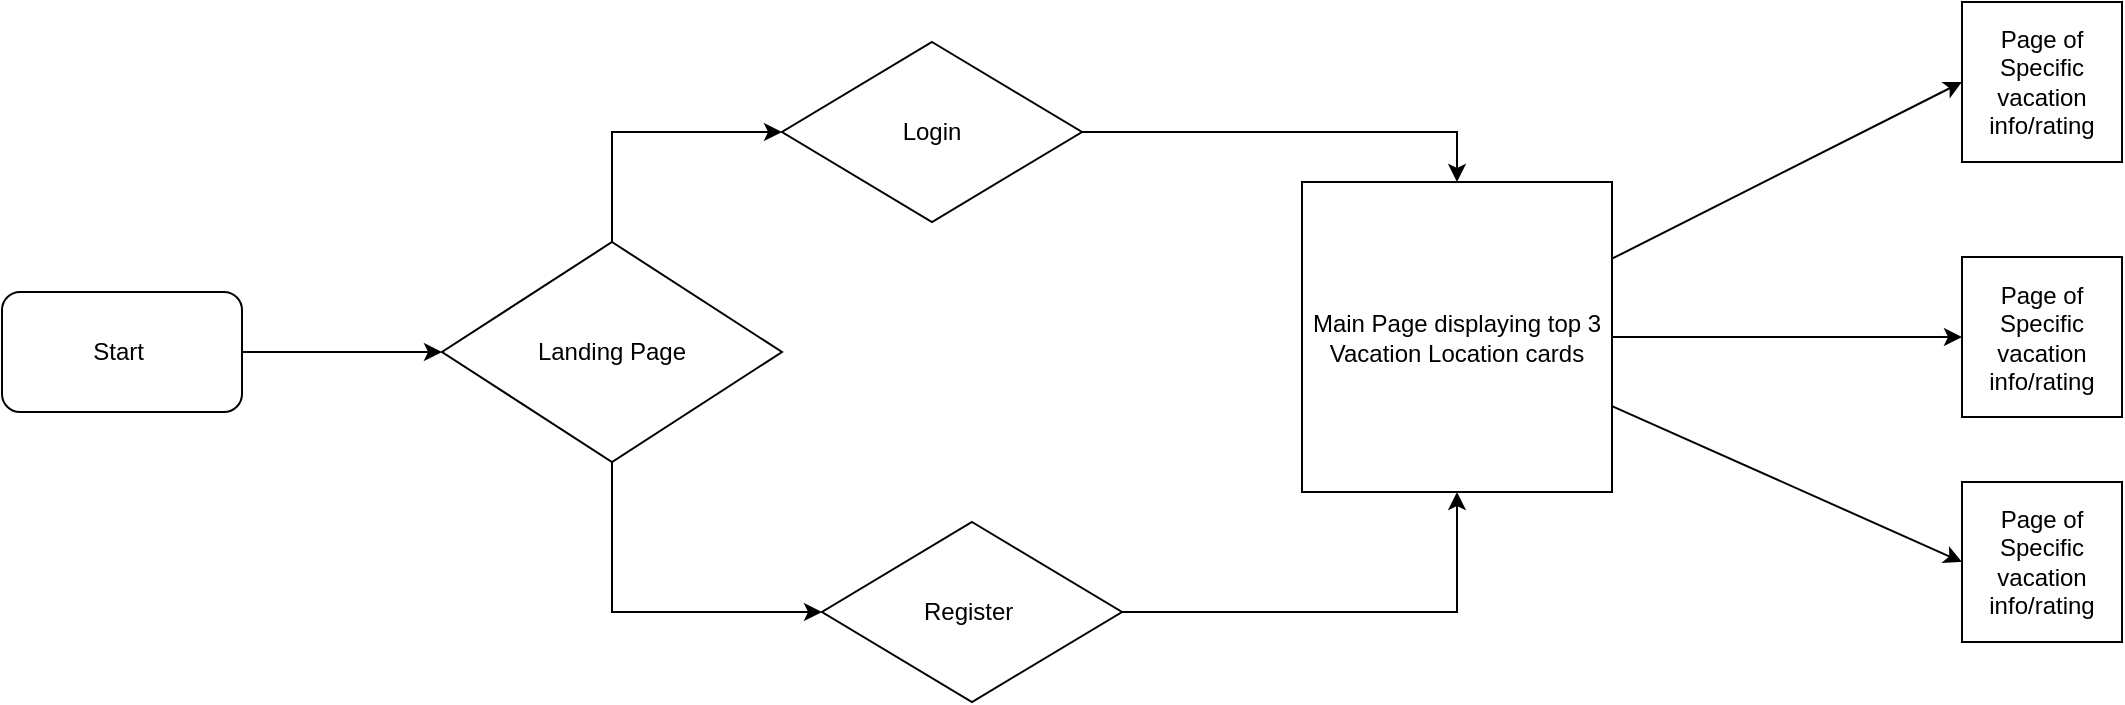 <mxfile version="22.0.6" type="github">
  <diagram name="Page-1" id="pU5VV2mVZfQzqm9aFmEU">
    <mxGraphModel dx="1921" dy="932" grid="1" gridSize="10" guides="1" tooltips="1" connect="1" arrows="1" fold="1" page="1" pageScale="1" pageWidth="850" pageHeight="1100" math="0" shadow="0">
      <root>
        <mxCell id="0" />
        <mxCell id="1" parent="0" />
        <mxCell id="B53hP1JEIeXquRRlmrY9-5" value="" style="edgeStyle=orthogonalEdgeStyle;rounded=0;orthogonalLoop=1;jettySize=auto;html=1;" edge="1" parent="1" source="B53hP1JEIeXquRRlmrY9-1" target="B53hP1JEIeXquRRlmrY9-2">
          <mxGeometry relative="1" as="geometry" />
        </mxCell>
        <mxCell id="B53hP1JEIeXquRRlmrY9-1" value="Start&amp;nbsp;" style="rounded=1;whiteSpace=wrap;html=1;" vertex="1" parent="1">
          <mxGeometry x="110" y="215" width="120" height="60" as="geometry" />
        </mxCell>
        <mxCell id="B53hP1JEIeXquRRlmrY9-7" style="edgeStyle=orthogonalEdgeStyle;rounded=0;orthogonalLoop=1;jettySize=auto;html=1;entryX=0;entryY=0.5;entryDx=0;entryDy=0;" edge="1" parent="1" source="B53hP1JEIeXquRRlmrY9-2" target="B53hP1JEIeXquRRlmrY9-6">
          <mxGeometry relative="1" as="geometry" />
        </mxCell>
        <mxCell id="B53hP1JEIeXquRRlmrY9-9" style="edgeStyle=orthogonalEdgeStyle;rounded=0;orthogonalLoop=1;jettySize=auto;html=1;entryX=0;entryY=0.5;entryDx=0;entryDy=0;exitX=0.5;exitY=1;exitDx=0;exitDy=0;" edge="1" parent="1" source="B53hP1JEIeXquRRlmrY9-2" target="B53hP1JEIeXquRRlmrY9-8">
          <mxGeometry relative="1" as="geometry">
            <Array as="points">
              <mxPoint x="415" y="375" />
            </Array>
          </mxGeometry>
        </mxCell>
        <mxCell id="B53hP1JEIeXquRRlmrY9-2" value="Landing Page" style="rhombus;whiteSpace=wrap;html=1;" vertex="1" parent="1">
          <mxGeometry x="330" y="190" width="170" height="110" as="geometry" />
        </mxCell>
        <mxCell id="B53hP1JEIeXquRRlmrY9-12" style="edgeStyle=orthogonalEdgeStyle;rounded=0;orthogonalLoop=1;jettySize=auto;html=1;entryX=0.5;entryY=0;entryDx=0;entryDy=0;" edge="1" parent="1" source="B53hP1JEIeXquRRlmrY9-6" target="B53hP1JEIeXquRRlmrY9-10">
          <mxGeometry relative="1" as="geometry" />
        </mxCell>
        <mxCell id="B53hP1JEIeXquRRlmrY9-6" value="Login" style="rhombus;whiteSpace=wrap;html=1;" vertex="1" parent="1">
          <mxGeometry x="500" y="90" width="150" height="90" as="geometry" />
        </mxCell>
        <mxCell id="B53hP1JEIeXquRRlmrY9-11" style="edgeStyle=orthogonalEdgeStyle;rounded=0;orthogonalLoop=1;jettySize=auto;html=1;entryX=0.5;entryY=1;entryDx=0;entryDy=0;" edge="1" parent="1" source="B53hP1JEIeXquRRlmrY9-8" target="B53hP1JEIeXquRRlmrY9-10">
          <mxGeometry relative="1" as="geometry" />
        </mxCell>
        <mxCell id="B53hP1JEIeXquRRlmrY9-8" value="Register&amp;nbsp;" style="rhombus;whiteSpace=wrap;html=1;" vertex="1" parent="1">
          <mxGeometry x="520" y="330" width="150" height="90" as="geometry" />
        </mxCell>
        <mxCell id="B53hP1JEIeXquRRlmrY9-16" style="rounded=0;orthogonalLoop=1;jettySize=auto;html=1;entryX=0;entryY=0.5;entryDx=0;entryDy=0;" edge="1" parent="1" source="B53hP1JEIeXquRRlmrY9-10" target="B53hP1JEIeXquRRlmrY9-13">
          <mxGeometry relative="1" as="geometry" />
        </mxCell>
        <mxCell id="B53hP1JEIeXquRRlmrY9-17" style="edgeStyle=orthogonalEdgeStyle;rounded=0;orthogonalLoop=1;jettySize=auto;html=1;entryX=0;entryY=0.5;entryDx=0;entryDy=0;" edge="1" parent="1" source="B53hP1JEIeXquRRlmrY9-10" target="B53hP1JEIeXquRRlmrY9-14">
          <mxGeometry relative="1" as="geometry" />
        </mxCell>
        <mxCell id="B53hP1JEIeXquRRlmrY9-18" style="rounded=0;orthogonalLoop=1;jettySize=auto;html=1;entryX=0;entryY=0.5;entryDx=0;entryDy=0;" edge="1" parent="1" source="B53hP1JEIeXquRRlmrY9-10" target="B53hP1JEIeXquRRlmrY9-15">
          <mxGeometry relative="1" as="geometry" />
        </mxCell>
        <mxCell id="B53hP1JEIeXquRRlmrY9-10" value="Main Page displaying top 3 Vacation Location cards" style="whiteSpace=wrap;html=1;aspect=fixed;" vertex="1" parent="1">
          <mxGeometry x="760" y="160" width="155" height="155" as="geometry" />
        </mxCell>
        <mxCell id="B53hP1JEIeXquRRlmrY9-13" value="Page of Specific vacation info/rating" style="whiteSpace=wrap;html=1;aspect=fixed;" vertex="1" parent="1">
          <mxGeometry x="1090" y="70" width="80" height="80" as="geometry" />
        </mxCell>
        <mxCell id="B53hP1JEIeXquRRlmrY9-14" value="Page of Specific vacation info/rating" style="whiteSpace=wrap;html=1;aspect=fixed;" vertex="1" parent="1">
          <mxGeometry x="1090" y="197.5" width="80" height="80" as="geometry" />
        </mxCell>
        <mxCell id="B53hP1JEIeXquRRlmrY9-15" value="Page of Specific vacation info/rating" style="whiteSpace=wrap;html=1;aspect=fixed;" vertex="1" parent="1">
          <mxGeometry x="1090" y="310" width="80" height="80" as="geometry" />
        </mxCell>
      </root>
    </mxGraphModel>
  </diagram>
</mxfile>
